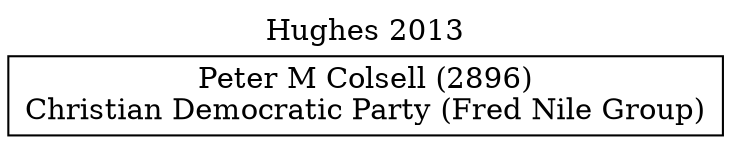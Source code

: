 // House preference flow
digraph "Peter M Colsell (2896)_Hughes_2013" {
	graph [label="Hughes 2013" labelloc=t mclimit=10]
	node [shape=box]
	"Peter M Colsell (2896)" [label="Peter M Colsell (2896)
Christian Democratic Party (Fred Nile Group)"]
}
